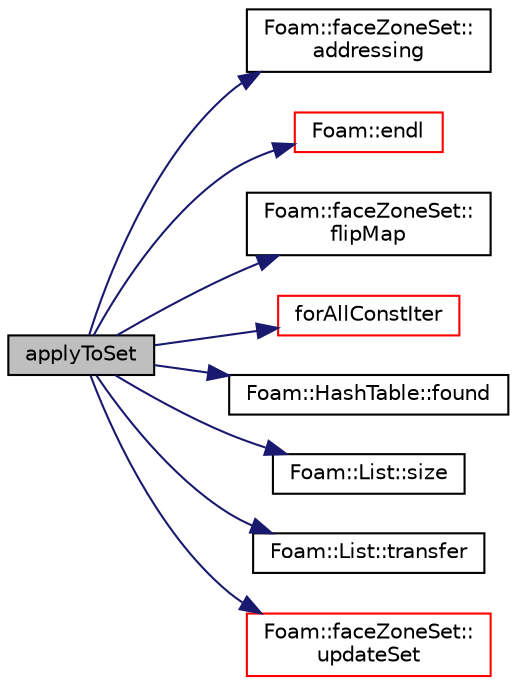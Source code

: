 digraph "applyToSet"
{
  bgcolor="transparent";
  edge [fontname="Helvetica",fontsize="10",labelfontname="Helvetica",labelfontsize="10"];
  node [fontname="Helvetica",fontsize="10",shape=record];
  rankdir="LR";
  Node858 [label="applyToSet",height=0.2,width=0.4,color="black", fillcolor="grey75", style="filled", fontcolor="black"];
  Node858 -> Node859 [color="midnightblue",fontsize="10",style="solid",fontname="Helvetica"];
  Node859 [label="Foam::faceZoneSet::\laddressing",height=0.2,width=0.4,color="black",URL="$a26585.html#abe4a52e464439857d1db72855d722d49"];
  Node858 -> Node860 [color="midnightblue",fontsize="10",style="solid",fontname="Helvetica"];
  Node860 [label="Foam::endl",height=0.2,width=0.4,color="red",URL="$a21851.html#a2db8fe02a0d3909e9351bb4275b23ce4",tooltip="Add newline and flush stream. "];
  Node858 -> Node862 [color="midnightblue",fontsize="10",style="solid",fontname="Helvetica"];
  Node862 [label="Foam::faceZoneSet::\lflipMap",height=0.2,width=0.4,color="black",URL="$a26585.html#a03ecd61e4e943657de29efcacd488b19"];
  Node858 -> Node863 [color="midnightblue",fontsize="10",style="solid",fontname="Helvetica"];
  Node863 [label="forAllConstIter",height=0.2,width=0.4,color="red",URL="$a39311.html#ae21e2836509b0fa7f7cedf6493b11b09"];
  Node858 -> Node1158 [color="midnightblue",fontsize="10",style="solid",fontname="Helvetica"];
  Node1158 [label="Foam::HashTable::found",height=0.2,width=0.4,color="black",URL="$a26841.html#a9a7a02c333e3e98344a1e5b891c4d985",tooltip="Return true if hashedEntry is found in table. "];
  Node858 -> Node959 [color="midnightblue",fontsize="10",style="solid",fontname="Helvetica"];
  Node959 [label="Foam::List::size",height=0.2,width=0.4,color="black",URL="$a26833.html#a8a5f6fa29bd4b500caf186f60245b384",tooltip="Override size to be inconsistent with allocated storage. "];
  Node858 -> Node1159 [color="midnightblue",fontsize="10",style="solid",fontname="Helvetica"];
  Node1159 [label="Foam::List::transfer",height=0.2,width=0.4,color="black",URL="$a26833.html#a25ad1d2084d16b234b0cf91c07e832c0",tooltip="Transfer the contents of the argument List into this list. "];
  Node858 -> Node1160 [color="midnightblue",fontsize="10",style="solid",fontname="Helvetica"];
  Node1160 [label="Foam::faceZoneSet::\lupdateSet",height=0.2,width=0.4,color="red",URL="$a26585.html#afc9e2e914d3928dd7281d2ac71452052",tooltip="Sort addressing and make faceSet part consistent with addressing. "];
}
